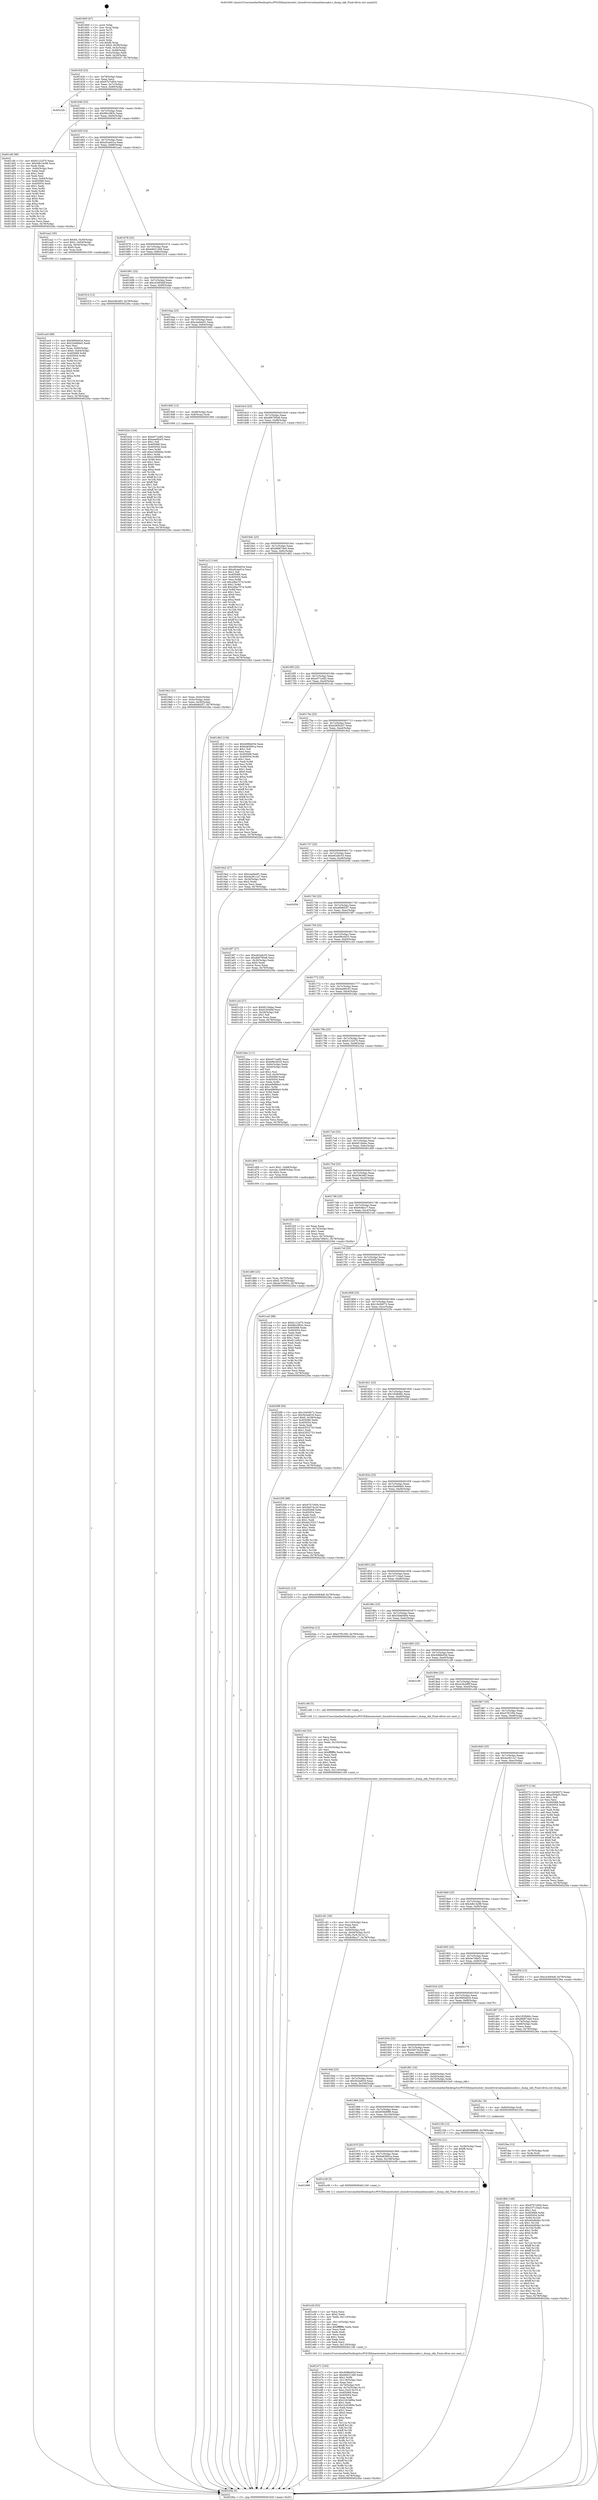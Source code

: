 digraph "0x401600" {
  label = "0x401600 (/mnt/c/Users/mathe/Desktop/tcc/POCII/binaries/extr_linuxdriversatmambassador.c_dump_skb_Final-ollvm.out::main(0))"
  labelloc = "t"
  node[shape=record]

  Entry [label="",width=0.3,height=0.3,shape=circle,fillcolor=black,style=filled]
  "0x40162f" [label="{
     0x40162f [23]\l
     | [instrs]\l
     &nbsp;&nbsp;0x40162f \<+3\>: mov -0x78(%rbp),%eax\l
     &nbsp;&nbsp;0x401632 \<+2\>: mov %eax,%ecx\l
     &nbsp;&nbsp;0x401634 \<+6\>: sub $0x97b7c604,%ecx\l
     &nbsp;&nbsp;0x40163a \<+3\>: mov %eax,-0x7c(%rbp)\l
     &nbsp;&nbsp;0x40163d \<+3\>: mov %ecx,-0x80(%rbp)\l
     &nbsp;&nbsp;0x401640 \<+6\>: je 000000000040222b \<main+0xc2b\>\l
  }"]
  "0x40222b" [label="{
     0x40222b\l
  }", style=dashed]
  "0x401646" [label="{
     0x401646 [25]\l
     | [instrs]\l
     &nbsp;&nbsp;0x401646 \<+5\>: jmp 000000000040164b \<main+0x4b\>\l
     &nbsp;&nbsp;0x40164b \<+3\>: mov -0x7c(%rbp),%eax\l
     &nbsp;&nbsp;0x40164e \<+5\>: sub $0x99cc963c,%eax\l
     &nbsp;&nbsp;0x401653 \<+6\>: mov %eax,-0x84(%rbp)\l
     &nbsp;&nbsp;0x401659 \<+6\>: je 0000000000401cfd \<main+0x6fd\>\l
  }"]
  Exit [label="",width=0.3,height=0.3,shape=circle,fillcolor=black,style=filled,peripheries=2]
  "0x401cfd" [label="{
     0x401cfd [96]\l
     | [instrs]\l
     &nbsp;&nbsp;0x401cfd \<+5\>: mov $0xfc122d70,%eax\l
     &nbsp;&nbsp;0x401d02 \<+5\>: mov $0x4db14c98,%ecx\l
     &nbsp;&nbsp;0x401d07 \<+2\>: xor %edx,%edx\l
     &nbsp;&nbsp;0x401d09 \<+3\>: mov -0x64(%rbp),%esi\l
     &nbsp;&nbsp;0x401d0c \<+2\>: mov %edx,%edi\l
     &nbsp;&nbsp;0x401d0e \<+3\>: sub $0x1,%edi\l
     &nbsp;&nbsp;0x401d11 \<+2\>: sub %edi,%esi\l
     &nbsp;&nbsp;0x401d13 \<+3\>: mov %esi,-0x64(%rbp)\l
     &nbsp;&nbsp;0x401d16 \<+7\>: mov 0x405068,%esi\l
     &nbsp;&nbsp;0x401d1d \<+7\>: mov 0x405054,%edi\l
     &nbsp;&nbsp;0x401d24 \<+3\>: sub $0x1,%edx\l
     &nbsp;&nbsp;0x401d27 \<+3\>: mov %esi,%r8d\l
     &nbsp;&nbsp;0x401d2a \<+3\>: add %edx,%r8d\l
     &nbsp;&nbsp;0x401d2d \<+4\>: imul %r8d,%esi\l
     &nbsp;&nbsp;0x401d31 \<+3\>: and $0x1,%esi\l
     &nbsp;&nbsp;0x401d34 \<+3\>: cmp $0x0,%esi\l
     &nbsp;&nbsp;0x401d37 \<+4\>: sete %r9b\l
     &nbsp;&nbsp;0x401d3b \<+3\>: cmp $0xa,%edi\l
     &nbsp;&nbsp;0x401d3e \<+4\>: setl %r10b\l
     &nbsp;&nbsp;0x401d42 \<+3\>: mov %r9b,%r11b\l
     &nbsp;&nbsp;0x401d45 \<+3\>: and %r10b,%r11b\l
     &nbsp;&nbsp;0x401d48 \<+3\>: xor %r10b,%r9b\l
     &nbsp;&nbsp;0x401d4b \<+3\>: or %r9b,%r11b\l
     &nbsp;&nbsp;0x401d4e \<+4\>: test $0x1,%r11b\l
     &nbsp;&nbsp;0x401d52 \<+3\>: cmovne %ecx,%eax\l
     &nbsp;&nbsp;0x401d55 \<+3\>: mov %eax,-0x78(%rbp)\l
     &nbsp;&nbsp;0x401d58 \<+5\>: jmp 000000000040226a \<main+0xc6a\>\l
  }"]
  "0x40165f" [label="{
     0x40165f [25]\l
     | [instrs]\l
     &nbsp;&nbsp;0x40165f \<+5\>: jmp 0000000000401664 \<main+0x64\>\l
     &nbsp;&nbsp;0x401664 \<+3\>: mov -0x7c(%rbp),%eax\l
     &nbsp;&nbsp;0x401667 \<+5\>: sub $0xa5cae01a,%eax\l
     &nbsp;&nbsp;0x40166c \<+6\>: mov %eax,-0x88(%rbp)\l
     &nbsp;&nbsp;0x401672 \<+6\>: je 0000000000401aa2 \<main+0x4a2\>\l
  }"]
  "0x401fb6" [label="{
     0x401fb6 [148]\l
     | [instrs]\l
     &nbsp;&nbsp;0x401fb6 \<+5\>: mov $0x97b7c604,%esi\l
     &nbsp;&nbsp;0x401fbb \<+5\>: mov $0x337134a5,%eax\l
     &nbsp;&nbsp;0x401fc0 \<+2\>: mov $0x1,%cl\l
     &nbsp;&nbsp;0x401fc2 \<+8\>: mov 0x405068,%r8d\l
     &nbsp;&nbsp;0x401fca \<+8\>: mov 0x405054,%r9d\l
     &nbsp;&nbsp;0x401fd2 \<+3\>: mov %r8d,%r10d\l
     &nbsp;&nbsp;0x401fd5 \<+7\>: sub $0x444d04bc,%r10d\l
     &nbsp;&nbsp;0x401fdc \<+4\>: sub $0x1,%r10d\l
     &nbsp;&nbsp;0x401fe0 \<+7\>: add $0x444d04bc,%r10d\l
     &nbsp;&nbsp;0x401fe7 \<+4\>: imul %r10d,%r8d\l
     &nbsp;&nbsp;0x401feb \<+4\>: and $0x1,%r8d\l
     &nbsp;&nbsp;0x401fef \<+4\>: cmp $0x0,%r8d\l
     &nbsp;&nbsp;0x401ff3 \<+4\>: sete %r11b\l
     &nbsp;&nbsp;0x401ff7 \<+4\>: cmp $0xa,%r9d\l
     &nbsp;&nbsp;0x401ffb \<+3\>: setl %bl\l
     &nbsp;&nbsp;0x401ffe \<+3\>: mov %r11b,%r14b\l
     &nbsp;&nbsp;0x402001 \<+4\>: xor $0xff,%r14b\l
     &nbsp;&nbsp;0x402005 \<+3\>: mov %bl,%r15b\l
     &nbsp;&nbsp;0x402008 \<+4\>: xor $0xff,%r15b\l
     &nbsp;&nbsp;0x40200c \<+3\>: xor $0x0,%cl\l
     &nbsp;&nbsp;0x40200f \<+3\>: mov %r14b,%r12b\l
     &nbsp;&nbsp;0x402012 \<+4\>: and $0x0,%r12b\l
     &nbsp;&nbsp;0x402016 \<+3\>: and %cl,%r11b\l
     &nbsp;&nbsp;0x402019 \<+3\>: mov %r15b,%r13b\l
     &nbsp;&nbsp;0x40201c \<+4\>: and $0x0,%r13b\l
     &nbsp;&nbsp;0x402020 \<+2\>: and %cl,%bl\l
     &nbsp;&nbsp;0x402022 \<+3\>: or %r11b,%r12b\l
     &nbsp;&nbsp;0x402025 \<+3\>: or %bl,%r13b\l
     &nbsp;&nbsp;0x402028 \<+3\>: xor %r13b,%r12b\l
     &nbsp;&nbsp;0x40202b \<+3\>: or %r15b,%r14b\l
     &nbsp;&nbsp;0x40202e \<+4\>: xor $0xff,%r14b\l
     &nbsp;&nbsp;0x402032 \<+3\>: or $0x0,%cl\l
     &nbsp;&nbsp;0x402035 \<+3\>: and %cl,%r14b\l
     &nbsp;&nbsp;0x402038 \<+3\>: or %r14b,%r12b\l
     &nbsp;&nbsp;0x40203b \<+4\>: test $0x1,%r12b\l
     &nbsp;&nbsp;0x40203f \<+3\>: cmovne %eax,%esi\l
     &nbsp;&nbsp;0x402042 \<+3\>: mov %esi,-0x78(%rbp)\l
     &nbsp;&nbsp;0x402045 \<+5\>: jmp 000000000040226a \<main+0xc6a\>\l
  }"]
  "0x401aa2" [label="{
     0x401aa2 [30]\l
     | [instrs]\l
     &nbsp;&nbsp;0x401aa2 \<+7\>: movl $0x64,-0x50(%rbp)\l
     &nbsp;&nbsp;0x401aa9 \<+7\>: movl $0x1,-0x54(%rbp)\l
     &nbsp;&nbsp;0x401ab0 \<+4\>: movslq -0x54(%rbp),%rax\l
     &nbsp;&nbsp;0x401ab4 \<+4\>: shl $0x0,%rax\l
     &nbsp;&nbsp;0x401ab8 \<+3\>: mov %rax,%rdi\l
     &nbsp;&nbsp;0x401abb \<+5\>: call 0000000000401050 \<malloc@plt\>\l
     | [calls]\l
     &nbsp;&nbsp;0x401050 \{1\} (unknown)\l
  }"]
  "0x401678" [label="{
     0x401678 [25]\l
     | [instrs]\l
     &nbsp;&nbsp;0x401678 \<+5\>: jmp 000000000040167d \<main+0x7d\>\l
     &nbsp;&nbsp;0x40167d \<+3\>: mov -0x7c(%rbp),%eax\l
     &nbsp;&nbsp;0x401680 \<+5\>: sub $0xb8431269,%eax\l
     &nbsp;&nbsp;0x401685 \<+6\>: mov %eax,-0x8c(%rbp)\l
     &nbsp;&nbsp;0x40168b \<+6\>: je 0000000000401f14 \<main+0x914\>\l
  }"]
  "0x401faa" [label="{
     0x401faa [12]\l
     | [instrs]\l
     &nbsp;&nbsp;0x401faa \<+4\>: mov -0x70(%rbp),%rdx\l
     &nbsp;&nbsp;0x401fae \<+3\>: mov %rdx,%rdi\l
     &nbsp;&nbsp;0x401fb1 \<+5\>: call 0000000000401030 \<free@plt\>\l
     | [calls]\l
     &nbsp;&nbsp;0x401030 \{1\} (unknown)\l
  }"]
  "0x401f14" [label="{
     0x401f14 [12]\l
     | [instrs]\l
     &nbsp;&nbsp;0x401f14 \<+7\>: movl $0x438c483,-0x78(%rbp)\l
     &nbsp;&nbsp;0x401f1b \<+5\>: jmp 000000000040226a \<main+0xc6a\>\l
  }"]
  "0x401691" [label="{
     0x401691 [25]\l
     | [instrs]\l
     &nbsp;&nbsp;0x401691 \<+5\>: jmp 0000000000401696 \<main+0x96\>\l
     &nbsp;&nbsp;0x401696 \<+3\>: mov -0x7c(%rbp),%eax\l
     &nbsp;&nbsp;0x401699 \<+5\>: sub $0xc43d04df,%eax\l
     &nbsp;&nbsp;0x40169e \<+6\>: mov %eax,-0x90(%rbp)\l
     &nbsp;&nbsp;0x4016a4 \<+6\>: je 0000000000401b2e \<main+0x52e\>\l
  }"]
  "0x401fa1" [label="{
     0x401fa1 [9]\l
     | [instrs]\l
     &nbsp;&nbsp;0x401fa1 \<+4\>: mov -0x60(%rbp),%rdi\l
     &nbsp;&nbsp;0x401fa5 \<+5\>: call 0000000000401030 \<free@plt\>\l
     | [calls]\l
     &nbsp;&nbsp;0x401030 \{1\} (unknown)\l
  }"]
  "0x401b2e" [label="{
     0x401b2e [144]\l
     | [instrs]\l
     &nbsp;&nbsp;0x401b2e \<+5\>: mov $0xe071edf2,%eax\l
     &nbsp;&nbsp;0x401b33 \<+5\>: mov $0xeee6fc43,%ecx\l
     &nbsp;&nbsp;0x401b38 \<+2\>: mov $0x1,%dl\l
     &nbsp;&nbsp;0x401b3a \<+7\>: mov 0x405068,%esi\l
     &nbsp;&nbsp;0x401b41 \<+7\>: mov 0x405054,%edi\l
     &nbsp;&nbsp;0x401b48 \<+3\>: mov %esi,%r8d\l
     &nbsp;&nbsp;0x401b4b \<+7\>: add $0xe169484e,%r8d\l
     &nbsp;&nbsp;0x401b52 \<+4\>: sub $0x1,%r8d\l
     &nbsp;&nbsp;0x401b56 \<+7\>: sub $0xe169484e,%r8d\l
     &nbsp;&nbsp;0x401b5d \<+4\>: imul %r8d,%esi\l
     &nbsp;&nbsp;0x401b61 \<+3\>: and $0x1,%esi\l
     &nbsp;&nbsp;0x401b64 \<+3\>: cmp $0x0,%esi\l
     &nbsp;&nbsp;0x401b67 \<+4\>: sete %r9b\l
     &nbsp;&nbsp;0x401b6b \<+3\>: cmp $0xa,%edi\l
     &nbsp;&nbsp;0x401b6e \<+4\>: setl %r10b\l
     &nbsp;&nbsp;0x401b72 \<+3\>: mov %r9b,%r11b\l
     &nbsp;&nbsp;0x401b75 \<+4\>: xor $0xff,%r11b\l
     &nbsp;&nbsp;0x401b79 \<+3\>: mov %r10b,%bl\l
     &nbsp;&nbsp;0x401b7c \<+3\>: xor $0xff,%bl\l
     &nbsp;&nbsp;0x401b7f \<+3\>: xor $0x1,%dl\l
     &nbsp;&nbsp;0x401b82 \<+3\>: mov %r11b,%r14b\l
     &nbsp;&nbsp;0x401b85 \<+4\>: and $0xff,%r14b\l
     &nbsp;&nbsp;0x401b89 \<+3\>: and %dl,%r9b\l
     &nbsp;&nbsp;0x401b8c \<+3\>: mov %bl,%r15b\l
     &nbsp;&nbsp;0x401b8f \<+4\>: and $0xff,%r15b\l
     &nbsp;&nbsp;0x401b93 \<+3\>: and %dl,%r10b\l
     &nbsp;&nbsp;0x401b96 \<+3\>: or %r9b,%r14b\l
     &nbsp;&nbsp;0x401b99 \<+3\>: or %r10b,%r15b\l
     &nbsp;&nbsp;0x401b9c \<+3\>: xor %r15b,%r14b\l
     &nbsp;&nbsp;0x401b9f \<+3\>: or %bl,%r11b\l
     &nbsp;&nbsp;0x401ba2 \<+4\>: xor $0xff,%r11b\l
     &nbsp;&nbsp;0x401ba6 \<+3\>: or $0x1,%dl\l
     &nbsp;&nbsp;0x401ba9 \<+3\>: and %dl,%r11b\l
     &nbsp;&nbsp;0x401bac \<+3\>: or %r11b,%r14b\l
     &nbsp;&nbsp;0x401baf \<+4\>: test $0x1,%r14b\l
     &nbsp;&nbsp;0x401bb3 \<+3\>: cmovne %ecx,%eax\l
     &nbsp;&nbsp;0x401bb6 \<+3\>: mov %eax,-0x78(%rbp)\l
     &nbsp;&nbsp;0x401bb9 \<+5\>: jmp 000000000040226a \<main+0xc6a\>\l
  }"]
  "0x4016aa" [label="{
     0x4016aa [25]\l
     | [instrs]\l
     &nbsp;&nbsp;0x4016aa \<+5\>: jmp 00000000004016af \<main+0xaf\>\l
     &nbsp;&nbsp;0x4016af \<+3\>: mov -0x7c(%rbp),%eax\l
     &nbsp;&nbsp;0x4016b2 \<+5\>: sub $0xcea0ee91,%eax\l
     &nbsp;&nbsp;0x4016b7 \<+6\>: mov %eax,-0x94(%rbp)\l
     &nbsp;&nbsp;0x4016bd \<+6\>: je 00000000004019d5 \<main+0x3d5\>\l
  }"]
  "0x401e71" [label="{
     0x401e71 [163]\l
     | [instrs]\l
     &nbsp;&nbsp;0x401e71 \<+5\>: mov $0x4088e05d,%ecx\l
     &nbsp;&nbsp;0x401e76 \<+5\>: mov $0xb8431269,%edx\l
     &nbsp;&nbsp;0x401e7b \<+3\>: mov $0x1,%r8b\l
     &nbsp;&nbsp;0x401e7e \<+6\>: mov -0x118(%rbp),%esi\l
     &nbsp;&nbsp;0x401e84 \<+3\>: imul %eax,%esi\l
     &nbsp;&nbsp;0x401e87 \<+4\>: mov -0x70(%rbp),%r9\l
     &nbsp;&nbsp;0x401e8b \<+4\>: movslq -0x74(%rbp),%r10\l
     &nbsp;&nbsp;0x401e8f \<+4\>: mov %esi,(%r9,%r10,4)\l
     &nbsp;&nbsp;0x401e93 \<+7\>: mov 0x405068,%eax\l
     &nbsp;&nbsp;0x401e9a \<+7\>: mov 0x405054,%esi\l
     &nbsp;&nbsp;0x401ea1 \<+2\>: mov %eax,%edi\l
     &nbsp;&nbsp;0x401ea3 \<+6\>: add $0x2243489a,%edi\l
     &nbsp;&nbsp;0x401ea9 \<+3\>: sub $0x1,%edi\l
     &nbsp;&nbsp;0x401eac \<+6\>: sub $0x2243489a,%edi\l
     &nbsp;&nbsp;0x401eb2 \<+3\>: imul %edi,%eax\l
     &nbsp;&nbsp;0x401eb5 \<+3\>: and $0x1,%eax\l
     &nbsp;&nbsp;0x401eb8 \<+3\>: cmp $0x0,%eax\l
     &nbsp;&nbsp;0x401ebb \<+4\>: sete %r11b\l
     &nbsp;&nbsp;0x401ebf \<+3\>: cmp $0xa,%esi\l
     &nbsp;&nbsp;0x401ec2 \<+3\>: setl %bl\l
     &nbsp;&nbsp;0x401ec5 \<+3\>: mov %r11b,%r14b\l
     &nbsp;&nbsp;0x401ec8 \<+4\>: xor $0xff,%r14b\l
     &nbsp;&nbsp;0x401ecc \<+3\>: mov %bl,%r15b\l
     &nbsp;&nbsp;0x401ecf \<+4\>: xor $0xff,%r15b\l
     &nbsp;&nbsp;0x401ed3 \<+4\>: xor $0x1,%r8b\l
     &nbsp;&nbsp;0x401ed7 \<+3\>: mov %r14b,%r12b\l
     &nbsp;&nbsp;0x401eda \<+4\>: and $0xff,%r12b\l
     &nbsp;&nbsp;0x401ede \<+3\>: and %r8b,%r11b\l
     &nbsp;&nbsp;0x401ee1 \<+3\>: mov %r15b,%r13b\l
     &nbsp;&nbsp;0x401ee4 \<+4\>: and $0xff,%r13b\l
     &nbsp;&nbsp;0x401ee8 \<+3\>: and %r8b,%bl\l
     &nbsp;&nbsp;0x401eeb \<+3\>: or %r11b,%r12b\l
     &nbsp;&nbsp;0x401eee \<+3\>: or %bl,%r13b\l
     &nbsp;&nbsp;0x401ef1 \<+3\>: xor %r13b,%r12b\l
     &nbsp;&nbsp;0x401ef4 \<+3\>: or %r15b,%r14b\l
     &nbsp;&nbsp;0x401ef7 \<+4\>: xor $0xff,%r14b\l
     &nbsp;&nbsp;0x401efb \<+4\>: or $0x1,%r8b\l
     &nbsp;&nbsp;0x401eff \<+3\>: and %r8b,%r14b\l
     &nbsp;&nbsp;0x401f02 \<+3\>: or %r14b,%r12b\l
     &nbsp;&nbsp;0x401f05 \<+4\>: test $0x1,%r12b\l
     &nbsp;&nbsp;0x401f09 \<+3\>: cmovne %edx,%ecx\l
     &nbsp;&nbsp;0x401f0c \<+3\>: mov %ecx,-0x78(%rbp)\l
     &nbsp;&nbsp;0x401f0f \<+5\>: jmp 000000000040226a \<main+0xc6a\>\l
  }"]
  "0x4019d5" [label="{
     0x4019d5 [13]\l
     | [instrs]\l
     &nbsp;&nbsp;0x4019d5 \<+4\>: mov -0x48(%rbp),%rax\l
     &nbsp;&nbsp;0x4019d9 \<+4\>: mov 0x8(%rax),%rdi\l
     &nbsp;&nbsp;0x4019dd \<+5\>: call 0000000000401060 \<atoi@plt\>\l
     | [calls]\l
     &nbsp;&nbsp;0x401060 \{1\} (unknown)\l
  }"]
  "0x4016c3" [label="{
     0x4016c3 [25]\l
     | [instrs]\l
     &nbsp;&nbsp;0x4016c3 \<+5\>: jmp 00000000004016c8 \<main+0xc8\>\l
     &nbsp;&nbsp;0x4016c8 \<+3\>: mov -0x7c(%rbp),%eax\l
     &nbsp;&nbsp;0x4016cb \<+5\>: sub $0xd66785e8,%eax\l
     &nbsp;&nbsp;0x4016d0 \<+6\>: mov %eax,-0x98(%rbp)\l
     &nbsp;&nbsp;0x4016d6 \<+6\>: je 0000000000401a12 \<main+0x412\>\l
  }"]
  "0x401e3d" [label="{
     0x401e3d [52]\l
     | [instrs]\l
     &nbsp;&nbsp;0x401e3d \<+2\>: xor %ecx,%ecx\l
     &nbsp;&nbsp;0x401e3f \<+5\>: mov $0x2,%edx\l
     &nbsp;&nbsp;0x401e44 \<+6\>: mov %edx,-0x114(%rbp)\l
     &nbsp;&nbsp;0x401e4a \<+1\>: cltd\l
     &nbsp;&nbsp;0x401e4b \<+6\>: mov -0x114(%rbp),%esi\l
     &nbsp;&nbsp;0x401e51 \<+2\>: idiv %esi\l
     &nbsp;&nbsp;0x401e53 \<+6\>: imul $0xfffffffe,%edx,%edx\l
     &nbsp;&nbsp;0x401e59 \<+2\>: mov %ecx,%edi\l
     &nbsp;&nbsp;0x401e5b \<+2\>: sub %edx,%edi\l
     &nbsp;&nbsp;0x401e5d \<+2\>: mov %ecx,%edx\l
     &nbsp;&nbsp;0x401e5f \<+3\>: sub $0x1,%edx\l
     &nbsp;&nbsp;0x401e62 \<+2\>: add %edx,%edi\l
     &nbsp;&nbsp;0x401e64 \<+2\>: sub %edi,%ecx\l
     &nbsp;&nbsp;0x401e66 \<+6\>: mov %ecx,-0x118(%rbp)\l
     &nbsp;&nbsp;0x401e6c \<+5\>: call 0000000000401160 \<next_i\>\l
     | [calls]\l
     &nbsp;&nbsp;0x401160 \{1\} (/mnt/c/Users/mathe/Desktop/tcc/POCII/binaries/extr_linuxdriversatmambassador.c_dump_skb_Final-ollvm.out::next_i)\l
  }"]
  "0x401a12" [label="{
     0x401a12 [144]\l
     | [instrs]\l
     &nbsp;&nbsp;0x401a12 \<+5\>: mov $0x5695e634,%eax\l
     &nbsp;&nbsp;0x401a17 \<+5\>: mov $0xa5cae01a,%ecx\l
     &nbsp;&nbsp;0x401a1c \<+2\>: mov $0x1,%dl\l
     &nbsp;&nbsp;0x401a1e \<+7\>: mov 0x405068,%esi\l
     &nbsp;&nbsp;0x401a25 \<+7\>: mov 0x405054,%edi\l
     &nbsp;&nbsp;0x401a2c \<+3\>: mov %esi,%r8d\l
     &nbsp;&nbsp;0x401a2f \<+7\>: sub $0x2dba757d,%r8d\l
     &nbsp;&nbsp;0x401a36 \<+4\>: sub $0x1,%r8d\l
     &nbsp;&nbsp;0x401a3a \<+7\>: add $0x2dba757d,%r8d\l
     &nbsp;&nbsp;0x401a41 \<+4\>: imul %r8d,%esi\l
     &nbsp;&nbsp;0x401a45 \<+3\>: and $0x1,%esi\l
     &nbsp;&nbsp;0x401a48 \<+3\>: cmp $0x0,%esi\l
     &nbsp;&nbsp;0x401a4b \<+4\>: sete %r9b\l
     &nbsp;&nbsp;0x401a4f \<+3\>: cmp $0xa,%edi\l
     &nbsp;&nbsp;0x401a52 \<+4\>: setl %r10b\l
     &nbsp;&nbsp;0x401a56 \<+3\>: mov %r9b,%r11b\l
     &nbsp;&nbsp;0x401a59 \<+4\>: xor $0xff,%r11b\l
     &nbsp;&nbsp;0x401a5d \<+3\>: mov %r10b,%bl\l
     &nbsp;&nbsp;0x401a60 \<+3\>: xor $0xff,%bl\l
     &nbsp;&nbsp;0x401a63 \<+3\>: xor $0x1,%dl\l
     &nbsp;&nbsp;0x401a66 \<+3\>: mov %r11b,%r14b\l
     &nbsp;&nbsp;0x401a69 \<+4\>: and $0xff,%r14b\l
     &nbsp;&nbsp;0x401a6d \<+3\>: and %dl,%r9b\l
     &nbsp;&nbsp;0x401a70 \<+3\>: mov %bl,%r15b\l
     &nbsp;&nbsp;0x401a73 \<+4\>: and $0xff,%r15b\l
     &nbsp;&nbsp;0x401a77 \<+3\>: and %dl,%r10b\l
     &nbsp;&nbsp;0x401a7a \<+3\>: or %r9b,%r14b\l
     &nbsp;&nbsp;0x401a7d \<+3\>: or %r10b,%r15b\l
     &nbsp;&nbsp;0x401a80 \<+3\>: xor %r15b,%r14b\l
     &nbsp;&nbsp;0x401a83 \<+3\>: or %bl,%r11b\l
     &nbsp;&nbsp;0x401a86 \<+4\>: xor $0xff,%r11b\l
     &nbsp;&nbsp;0x401a8a \<+3\>: or $0x1,%dl\l
     &nbsp;&nbsp;0x401a8d \<+3\>: and %dl,%r11b\l
     &nbsp;&nbsp;0x401a90 \<+3\>: or %r11b,%r14b\l
     &nbsp;&nbsp;0x401a93 \<+4\>: test $0x1,%r14b\l
     &nbsp;&nbsp;0x401a97 \<+3\>: cmovne %ecx,%eax\l
     &nbsp;&nbsp;0x401a9a \<+3\>: mov %eax,-0x78(%rbp)\l
     &nbsp;&nbsp;0x401a9d \<+5\>: jmp 000000000040226a \<main+0xc6a\>\l
  }"]
  "0x4016dc" [label="{
     0x4016dc [25]\l
     | [instrs]\l
     &nbsp;&nbsp;0x4016dc \<+5\>: jmp 00000000004016e1 \<main+0xe1\>\l
     &nbsp;&nbsp;0x4016e1 \<+3\>: mov -0x7c(%rbp),%eax\l
     &nbsp;&nbsp;0x4016e4 \<+5\>: sub $0xd8d67de0,%eax\l
     &nbsp;&nbsp;0x4016e9 \<+6\>: mov %eax,-0x9c(%rbp)\l
     &nbsp;&nbsp;0x4016ef \<+6\>: je 0000000000401db2 \<main+0x7b2\>\l
  }"]
  "0x401998" [label="{
     0x401998\l
  }", style=dashed]
  "0x401db2" [label="{
     0x401db2 [134]\l
     | [instrs]\l
     &nbsp;&nbsp;0x401db2 \<+5\>: mov $0x4088e05d,%eax\l
     &nbsp;&nbsp;0x401db7 \<+5\>: mov $0x6a83991a,%ecx\l
     &nbsp;&nbsp;0x401dbc \<+2\>: mov $0x1,%dl\l
     &nbsp;&nbsp;0x401dbe \<+2\>: xor %esi,%esi\l
     &nbsp;&nbsp;0x401dc0 \<+7\>: mov 0x405068,%edi\l
     &nbsp;&nbsp;0x401dc7 \<+8\>: mov 0x405054,%r8d\l
     &nbsp;&nbsp;0x401dcf \<+3\>: sub $0x1,%esi\l
     &nbsp;&nbsp;0x401dd2 \<+3\>: mov %edi,%r9d\l
     &nbsp;&nbsp;0x401dd5 \<+3\>: add %esi,%r9d\l
     &nbsp;&nbsp;0x401dd8 \<+4\>: imul %r9d,%edi\l
     &nbsp;&nbsp;0x401ddc \<+3\>: and $0x1,%edi\l
     &nbsp;&nbsp;0x401ddf \<+3\>: cmp $0x0,%edi\l
     &nbsp;&nbsp;0x401de2 \<+4\>: sete %r10b\l
     &nbsp;&nbsp;0x401de6 \<+4\>: cmp $0xa,%r8d\l
     &nbsp;&nbsp;0x401dea \<+4\>: setl %r11b\l
     &nbsp;&nbsp;0x401dee \<+3\>: mov %r10b,%bl\l
     &nbsp;&nbsp;0x401df1 \<+3\>: xor $0xff,%bl\l
     &nbsp;&nbsp;0x401df4 \<+3\>: mov %r11b,%r14b\l
     &nbsp;&nbsp;0x401df7 \<+4\>: xor $0xff,%r14b\l
     &nbsp;&nbsp;0x401dfb \<+3\>: xor $0x1,%dl\l
     &nbsp;&nbsp;0x401dfe \<+3\>: mov %bl,%r15b\l
     &nbsp;&nbsp;0x401e01 \<+4\>: and $0xff,%r15b\l
     &nbsp;&nbsp;0x401e05 \<+3\>: and %dl,%r10b\l
     &nbsp;&nbsp;0x401e08 \<+3\>: mov %r14b,%r12b\l
     &nbsp;&nbsp;0x401e0b \<+4\>: and $0xff,%r12b\l
     &nbsp;&nbsp;0x401e0f \<+3\>: and %dl,%r11b\l
     &nbsp;&nbsp;0x401e12 \<+3\>: or %r10b,%r15b\l
     &nbsp;&nbsp;0x401e15 \<+3\>: or %r11b,%r12b\l
     &nbsp;&nbsp;0x401e18 \<+3\>: xor %r12b,%r15b\l
     &nbsp;&nbsp;0x401e1b \<+3\>: or %r14b,%bl\l
     &nbsp;&nbsp;0x401e1e \<+3\>: xor $0xff,%bl\l
     &nbsp;&nbsp;0x401e21 \<+3\>: or $0x1,%dl\l
     &nbsp;&nbsp;0x401e24 \<+2\>: and %dl,%bl\l
     &nbsp;&nbsp;0x401e26 \<+3\>: or %bl,%r15b\l
     &nbsp;&nbsp;0x401e29 \<+4\>: test $0x1,%r15b\l
     &nbsp;&nbsp;0x401e2d \<+3\>: cmovne %ecx,%eax\l
     &nbsp;&nbsp;0x401e30 \<+3\>: mov %eax,-0x78(%rbp)\l
     &nbsp;&nbsp;0x401e33 \<+5\>: jmp 000000000040226a \<main+0xc6a\>\l
  }"]
  "0x4016f5" [label="{
     0x4016f5 [25]\l
     | [instrs]\l
     &nbsp;&nbsp;0x4016f5 \<+5\>: jmp 00000000004016fa \<main+0xfa\>\l
     &nbsp;&nbsp;0x4016fa \<+3\>: mov -0x7c(%rbp),%eax\l
     &nbsp;&nbsp;0x4016fd \<+5\>: sub $0xe071edf2,%eax\l
     &nbsp;&nbsp;0x401702 \<+6\>: mov %eax,-0xa0(%rbp)\l
     &nbsp;&nbsp;0x401708 \<+6\>: je 00000000004021ae \<main+0xbae\>\l
  }"]
  "0x401e38" [label="{
     0x401e38 [5]\l
     | [instrs]\l
     &nbsp;&nbsp;0x401e38 \<+5\>: call 0000000000401160 \<next_i\>\l
     | [calls]\l
     &nbsp;&nbsp;0x401160 \{1\} (/mnt/c/Users/mathe/Desktop/tcc/POCII/binaries/extr_linuxdriversatmambassador.c_dump_skb_Final-ollvm.out::next_i)\l
  }"]
  "0x4021ae" [label="{
     0x4021ae\l
  }", style=dashed]
  "0x40170e" [label="{
     0x40170e [25]\l
     | [instrs]\l
     &nbsp;&nbsp;0x40170e \<+5\>: jmp 0000000000401713 \<main+0x113\>\l
     &nbsp;&nbsp;0x401713 \<+3\>: mov -0x7c(%rbp),%eax\l
     &nbsp;&nbsp;0x401716 \<+5\>: sub $0xe285b2d7,%eax\l
     &nbsp;&nbsp;0x40171b \<+6\>: mov %eax,-0xa4(%rbp)\l
     &nbsp;&nbsp;0x401721 \<+6\>: je 00000000004019a2 \<main+0x3a2\>\l
  }"]
  "0x40197f" [label="{
     0x40197f [25]\l
     | [instrs]\l
     &nbsp;&nbsp;0x40197f \<+5\>: jmp 0000000000401984 \<main+0x384\>\l
     &nbsp;&nbsp;0x401984 \<+3\>: mov -0x7c(%rbp),%eax\l
     &nbsp;&nbsp;0x401987 \<+5\>: sub $0x6a83991a,%eax\l
     &nbsp;&nbsp;0x40198c \<+6\>: mov %eax,-0x108(%rbp)\l
     &nbsp;&nbsp;0x401992 \<+6\>: je 0000000000401e38 \<main+0x838\>\l
  }"]
  "0x4019a2" [label="{
     0x4019a2 [27]\l
     | [instrs]\l
     &nbsp;&nbsp;0x4019a2 \<+5\>: mov $0xcea0ee91,%eax\l
     &nbsp;&nbsp;0x4019a7 \<+5\>: mov $0x4a3611a7,%ecx\l
     &nbsp;&nbsp;0x4019ac \<+3\>: mov -0x34(%rbp),%edx\l
     &nbsp;&nbsp;0x4019af \<+3\>: cmp $0x2,%edx\l
     &nbsp;&nbsp;0x4019b2 \<+3\>: cmovne %ecx,%eax\l
     &nbsp;&nbsp;0x4019b5 \<+3\>: mov %eax,-0x78(%rbp)\l
     &nbsp;&nbsp;0x4019b8 \<+5\>: jmp 000000000040226a \<main+0xc6a\>\l
  }"]
  "0x401727" [label="{
     0x401727 [25]\l
     | [instrs]\l
     &nbsp;&nbsp;0x401727 \<+5\>: jmp 000000000040172c \<main+0x12c\>\l
     &nbsp;&nbsp;0x40172c \<+3\>: mov -0x7c(%rbp),%eax\l
     &nbsp;&nbsp;0x40172f \<+5\>: sub $0xe62a6c53,%eax\l
     &nbsp;&nbsp;0x401734 \<+6\>: mov %eax,-0xa8(%rbp)\l
     &nbsp;&nbsp;0x40173a \<+6\>: je 0000000000402056 \<main+0xa56\>\l
  }"]
  "0x40226a" [label="{
     0x40226a [5]\l
     | [instrs]\l
     &nbsp;&nbsp;0x40226a \<+5\>: jmp 000000000040162f \<main+0x2f\>\l
  }"]
  "0x401600" [label="{
     0x401600 [47]\l
     | [instrs]\l
     &nbsp;&nbsp;0x401600 \<+1\>: push %rbp\l
     &nbsp;&nbsp;0x401601 \<+3\>: mov %rsp,%rbp\l
     &nbsp;&nbsp;0x401604 \<+2\>: push %r15\l
     &nbsp;&nbsp;0x401606 \<+2\>: push %r14\l
     &nbsp;&nbsp;0x401608 \<+2\>: push %r13\l
     &nbsp;&nbsp;0x40160a \<+2\>: push %r12\l
     &nbsp;&nbsp;0x40160c \<+1\>: push %rbx\l
     &nbsp;&nbsp;0x40160d \<+7\>: sub $0xf8,%rsp\l
     &nbsp;&nbsp;0x401614 \<+7\>: movl $0x0,-0x38(%rbp)\l
     &nbsp;&nbsp;0x40161b \<+3\>: mov %edi,-0x3c(%rbp)\l
     &nbsp;&nbsp;0x40161e \<+4\>: mov %rsi,-0x48(%rbp)\l
     &nbsp;&nbsp;0x401622 \<+3\>: mov -0x3c(%rbp),%edi\l
     &nbsp;&nbsp;0x401625 \<+3\>: mov %edi,-0x34(%rbp)\l
     &nbsp;&nbsp;0x401628 \<+7\>: movl $0xe285b2d7,-0x78(%rbp)\l
  }"]
  "0x4019e2" [label="{
     0x4019e2 [21]\l
     | [instrs]\l
     &nbsp;&nbsp;0x4019e2 \<+3\>: mov %eax,-0x4c(%rbp)\l
     &nbsp;&nbsp;0x4019e5 \<+3\>: mov -0x4c(%rbp),%eax\l
     &nbsp;&nbsp;0x4019e8 \<+3\>: mov %eax,-0x30(%rbp)\l
     &nbsp;&nbsp;0x4019eb \<+7\>: movl $0xe6b8d2f7,-0x78(%rbp)\l
     &nbsp;&nbsp;0x4019f2 \<+5\>: jmp 000000000040226a \<main+0xc6a\>\l
  }"]
  "0x402164" [label="{
     0x402164 [21]\l
     | [instrs]\l
     &nbsp;&nbsp;0x402164 \<+3\>: mov -0x38(%rbp),%eax\l
     &nbsp;&nbsp;0x402167 \<+7\>: add $0xf8,%rsp\l
     &nbsp;&nbsp;0x40216e \<+1\>: pop %rbx\l
     &nbsp;&nbsp;0x40216f \<+2\>: pop %r12\l
     &nbsp;&nbsp;0x402171 \<+2\>: pop %r13\l
     &nbsp;&nbsp;0x402173 \<+2\>: pop %r14\l
     &nbsp;&nbsp;0x402175 \<+2\>: pop %r15\l
     &nbsp;&nbsp;0x402177 \<+1\>: pop %rbp\l
     &nbsp;&nbsp;0x402178 \<+1\>: ret\l
  }"]
  "0x402056" [label="{
     0x402056\l
  }", style=dashed]
  "0x401740" [label="{
     0x401740 [25]\l
     | [instrs]\l
     &nbsp;&nbsp;0x401740 \<+5\>: jmp 0000000000401745 \<main+0x145\>\l
     &nbsp;&nbsp;0x401745 \<+3\>: mov -0x7c(%rbp),%eax\l
     &nbsp;&nbsp;0x401748 \<+5\>: sub $0xe6b8d2f7,%eax\l
     &nbsp;&nbsp;0x40174d \<+6\>: mov %eax,-0xac(%rbp)\l
     &nbsp;&nbsp;0x401753 \<+6\>: je 00000000004019f7 \<main+0x3f7\>\l
  }"]
  "0x401966" [label="{
     0x401966 [25]\l
     | [instrs]\l
     &nbsp;&nbsp;0x401966 \<+5\>: jmp 000000000040196b \<main+0x36b\>\l
     &nbsp;&nbsp;0x40196b \<+3\>: mov -0x7c(%rbp),%eax\l
     &nbsp;&nbsp;0x40196e \<+5\>: sub $0x605b8f98,%eax\l
     &nbsp;&nbsp;0x401973 \<+6\>: mov %eax,-0x104(%rbp)\l
     &nbsp;&nbsp;0x401979 \<+6\>: je 0000000000402164 \<main+0xb64\>\l
  }"]
  "0x4019f7" [label="{
     0x4019f7 [27]\l
     | [instrs]\l
     &nbsp;&nbsp;0x4019f7 \<+5\>: mov $0xe62a6c53,%eax\l
     &nbsp;&nbsp;0x4019fc \<+5\>: mov $0xd66785e8,%ecx\l
     &nbsp;&nbsp;0x401a01 \<+3\>: mov -0x30(%rbp),%edx\l
     &nbsp;&nbsp;0x401a04 \<+3\>: cmp $0x0,%edx\l
     &nbsp;&nbsp;0x401a07 \<+3\>: cmove %ecx,%eax\l
     &nbsp;&nbsp;0x401a0a \<+3\>: mov %eax,-0x78(%rbp)\l
     &nbsp;&nbsp;0x401a0d \<+5\>: jmp 000000000040226a \<main+0xc6a\>\l
  }"]
  "0x401759" [label="{
     0x401759 [25]\l
     | [instrs]\l
     &nbsp;&nbsp;0x401759 \<+5\>: jmp 000000000040175e \<main+0x15e\>\l
     &nbsp;&nbsp;0x40175e \<+3\>: mov -0x7c(%rbp),%eax\l
     &nbsp;&nbsp;0x401761 \<+5\>: sub $0xe99cd433,%eax\l
     &nbsp;&nbsp;0x401766 \<+6\>: mov %eax,-0xb0(%rbp)\l
     &nbsp;&nbsp;0x40176c \<+6\>: je 0000000000401c2d \<main+0x62d\>\l
  }"]
  "0x401ac0" [label="{
     0x401ac0 [98]\l
     | [instrs]\l
     &nbsp;&nbsp;0x401ac0 \<+5\>: mov $0x5695e634,%ecx\l
     &nbsp;&nbsp;0x401ac5 \<+5\>: mov $0x32e68de5,%edx\l
     &nbsp;&nbsp;0x401aca \<+2\>: xor %esi,%esi\l
     &nbsp;&nbsp;0x401acc \<+4\>: mov %rax,-0x60(%rbp)\l
     &nbsp;&nbsp;0x401ad0 \<+7\>: movl $0x0,-0x64(%rbp)\l
     &nbsp;&nbsp;0x401ad7 \<+8\>: mov 0x405068,%r8d\l
     &nbsp;&nbsp;0x401adf \<+8\>: mov 0x405054,%r9d\l
     &nbsp;&nbsp;0x401ae7 \<+3\>: sub $0x1,%esi\l
     &nbsp;&nbsp;0x401aea \<+3\>: mov %r8d,%r10d\l
     &nbsp;&nbsp;0x401aed \<+3\>: add %esi,%r10d\l
     &nbsp;&nbsp;0x401af0 \<+4\>: imul %r10d,%r8d\l
     &nbsp;&nbsp;0x401af4 \<+4\>: and $0x1,%r8d\l
     &nbsp;&nbsp;0x401af8 \<+4\>: cmp $0x0,%r8d\l
     &nbsp;&nbsp;0x401afc \<+4\>: sete %r11b\l
     &nbsp;&nbsp;0x401b00 \<+4\>: cmp $0xa,%r9d\l
     &nbsp;&nbsp;0x401b04 \<+3\>: setl %bl\l
     &nbsp;&nbsp;0x401b07 \<+3\>: mov %r11b,%r14b\l
     &nbsp;&nbsp;0x401b0a \<+3\>: and %bl,%r14b\l
     &nbsp;&nbsp;0x401b0d \<+3\>: xor %bl,%r11b\l
     &nbsp;&nbsp;0x401b10 \<+3\>: or %r11b,%r14b\l
     &nbsp;&nbsp;0x401b13 \<+4\>: test $0x1,%r14b\l
     &nbsp;&nbsp;0x401b17 \<+3\>: cmovne %edx,%ecx\l
     &nbsp;&nbsp;0x401b1a \<+3\>: mov %ecx,-0x78(%rbp)\l
     &nbsp;&nbsp;0x401b1d \<+5\>: jmp 000000000040226a \<main+0xc6a\>\l
  }"]
  "0x402158" [label="{
     0x402158 [12]\l
     | [instrs]\l
     &nbsp;&nbsp;0x402158 \<+7\>: movl $0x605b8f98,-0x78(%rbp)\l
     &nbsp;&nbsp;0x40215f \<+5\>: jmp 000000000040226a \<main+0xc6a\>\l
  }"]
  "0x401c2d" [label="{
     0x401c2d [27]\l
     | [instrs]\l
     &nbsp;&nbsp;0x401c2d \<+5\>: mov $0xfd12bdac,%eax\l
     &nbsp;&nbsp;0x401c32 \<+5\>: mov $0x416cbf0f,%ecx\l
     &nbsp;&nbsp;0x401c37 \<+3\>: mov -0x29(%rbp),%dl\l
     &nbsp;&nbsp;0x401c3a \<+3\>: test $0x1,%dl\l
     &nbsp;&nbsp;0x401c3d \<+3\>: cmovne %ecx,%eax\l
     &nbsp;&nbsp;0x401c40 \<+3\>: mov %eax,-0x78(%rbp)\l
     &nbsp;&nbsp;0x401c43 \<+5\>: jmp 000000000040226a \<main+0xc6a\>\l
  }"]
  "0x401772" [label="{
     0x401772 [25]\l
     | [instrs]\l
     &nbsp;&nbsp;0x401772 \<+5\>: jmp 0000000000401777 \<main+0x177\>\l
     &nbsp;&nbsp;0x401777 \<+3\>: mov -0x7c(%rbp),%eax\l
     &nbsp;&nbsp;0x40177a \<+5\>: sub $0xeee6fc43,%eax\l
     &nbsp;&nbsp;0x40177f \<+6\>: mov %eax,-0xb4(%rbp)\l
     &nbsp;&nbsp;0x401785 \<+6\>: je 0000000000401bbe \<main+0x5be\>\l
  }"]
  "0x40194d" [label="{
     0x40194d [25]\l
     | [instrs]\l
     &nbsp;&nbsp;0x40194d \<+5\>: jmp 0000000000401952 \<main+0x352\>\l
     &nbsp;&nbsp;0x401952 \<+3\>: mov -0x7c(%rbp),%eax\l
     &nbsp;&nbsp;0x401955 \<+5\>: sub $0x5b3adf18,%eax\l
     &nbsp;&nbsp;0x40195a \<+6\>: mov %eax,-0x100(%rbp)\l
     &nbsp;&nbsp;0x401960 \<+6\>: je 0000000000402158 \<main+0xb58\>\l
  }"]
  "0x401bbe" [label="{
     0x401bbe [111]\l
     | [instrs]\l
     &nbsp;&nbsp;0x401bbe \<+5\>: mov $0xe071edf2,%eax\l
     &nbsp;&nbsp;0x401bc3 \<+5\>: mov $0xe99cd433,%ecx\l
     &nbsp;&nbsp;0x401bc8 \<+3\>: mov -0x64(%rbp),%edx\l
     &nbsp;&nbsp;0x401bcb \<+3\>: cmp -0x54(%rbp),%edx\l
     &nbsp;&nbsp;0x401bce \<+4\>: setl %sil\l
     &nbsp;&nbsp;0x401bd2 \<+4\>: and $0x1,%sil\l
     &nbsp;&nbsp;0x401bd6 \<+4\>: mov %sil,-0x29(%rbp)\l
     &nbsp;&nbsp;0x401bda \<+7\>: mov 0x405068,%edx\l
     &nbsp;&nbsp;0x401be1 \<+7\>: mov 0x405054,%edi\l
     &nbsp;&nbsp;0x401be8 \<+3\>: mov %edx,%r8d\l
     &nbsp;&nbsp;0x401beb \<+7\>: sub $0xed9666a3,%r8d\l
     &nbsp;&nbsp;0x401bf2 \<+4\>: sub $0x1,%r8d\l
     &nbsp;&nbsp;0x401bf6 \<+7\>: add $0xed9666a3,%r8d\l
     &nbsp;&nbsp;0x401bfd \<+4\>: imul %r8d,%edx\l
     &nbsp;&nbsp;0x401c01 \<+3\>: and $0x1,%edx\l
     &nbsp;&nbsp;0x401c04 \<+3\>: cmp $0x0,%edx\l
     &nbsp;&nbsp;0x401c07 \<+4\>: sete %sil\l
     &nbsp;&nbsp;0x401c0b \<+3\>: cmp $0xa,%edi\l
     &nbsp;&nbsp;0x401c0e \<+4\>: setl %r9b\l
     &nbsp;&nbsp;0x401c12 \<+3\>: mov %sil,%r10b\l
     &nbsp;&nbsp;0x401c15 \<+3\>: and %r9b,%r10b\l
     &nbsp;&nbsp;0x401c18 \<+3\>: xor %r9b,%sil\l
     &nbsp;&nbsp;0x401c1b \<+3\>: or %sil,%r10b\l
     &nbsp;&nbsp;0x401c1e \<+4\>: test $0x1,%r10b\l
     &nbsp;&nbsp;0x401c22 \<+3\>: cmovne %ecx,%eax\l
     &nbsp;&nbsp;0x401c25 \<+3\>: mov %eax,-0x78(%rbp)\l
     &nbsp;&nbsp;0x401c28 \<+5\>: jmp 000000000040226a \<main+0xc6a\>\l
  }"]
  "0x40178b" [label="{
     0x40178b [25]\l
     | [instrs]\l
     &nbsp;&nbsp;0x40178b \<+5\>: jmp 0000000000401790 \<main+0x190\>\l
     &nbsp;&nbsp;0x401790 \<+3\>: mov -0x7c(%rbp),%eax\l
     &nbsp;&nbsp;0x401793 \<+5\>: sub $0xfc122d70,%eax\l
     &nbsp;&nbsp;0x401798 \<+6\>: mov %eax,-0xb8(%rbp)\l
     &nbsp;&nbsp;0x40179e \<+6\>: je 00000000004021ba \<main+0xbba\>\l
  }"]
  "0x401f91" [label="{
     0x401f91 [16]\l
     | [instrs]\l
     &nbsp;&nbsp;0x401f91 \<+4\>: mov -0x60(%rbp),%rdi\l
     &nbsp;&nbsp;0x401f95 \<+3\>: mov -0x50(%rbp),%esi\l
     &nbsp;&nbsp;0x401f98 \<+4\>: mov -0x70(%rbp),%rdx\l
     &nbsp;&nbsp;0x401f9c \<+5\>: call 00000000004015e0 \<dump_skb\>\l
     | [calls]\l
     &nbsp;&nbsp;0x4015e0 \{1\} (/mnt/c/Users/mathe/Desktop/tcc/POCII/binaries/extr_linuxdriversatmambassador.c_dump_skb_Final-ollvm.out::dump_skb)\l
  }"]
  "0x4021ba" [label="{
     0x4021ba\l
  }", style=dashed]
  "0x4017a4" [label="{
     0x4017a4 [25]\l
     | [instrs]\l
     &nbsp;&nbsp;0x4017a4 \<+5\>: jmp 00000000004017a9 \<main+0x1a9\>\l
     &nbsp;&nbsp;0x4017a9 \<+3\>: mov -0x7c(%rbp),%eax\l
     &nbsp;&nbsp;0x4017ac \<+5\>: sub $0xfd12bdac,%eax\l
     &nbsp;&nbsp;0x4017b1 \<+6\>: mov %eax,-0xbc(%rbp)\l
     &nbsp;&nbsp;0x4017b7 \<+6\>: je 0000000000401d69 \<main+0x769\>\l
  }"]
  "0x401934" [label="{
     0x401934 [25]\l
     | [instrs]\l
     &nbsp;&nbsp;0x401934 \<+5\>: jmp 0000000000401939 \<main+0x339\>\l
     &nbsp;&nbsp;0x401939 \<+3\>: mov -0x7c(%rbp),%eax\l
     &nbsp;&nbsp;0x40193c \<+5\>: sub $0x5b074c2d,%eax\l
     &nbsp;&nbsp;0x401941 \<+6\>: mov %eax,-0xfc(%rbp)\l
     &nbsp;&nbsp;0x401947 \<+6\>: je 0000000000401f91 \<main+0x991\>\l
  }"]
  "0x401d69" [label="{
     0x401d69 [23]\l
     | [instrs]\l
     &nbsp;&nbsp;0x401d69 \<+7\>: movl $0x1,-0x68(%rbp)\l
     &nbsp;&nbsp;0x401d70 \<+4\>: movslq -0x68(%rbp),%rax\l
     &nbsp;&nbsp;0x401d74 \<+4\>: shl $0x2,%rax\l
     &nbsp;&nbsp;0x401d78 \<+3\>: mov %rax,%rdi\l
     &nbsp;&nbsp;0x401d7b \<+5\>: call 0000000000401050 \<malloc@plt\>\l
     | [calls]\l
     &nbsp;&nbsp;0x401050 \{1\} (unknown)\l
  }"]
  "0x4017bd" [label="{
     0x4017bd [25]\l
     | [instrs]\l
     &nbsp;&nbsp;0x4017bd \<+5\>: jmp 00000000004017c2 \<main+0x1c2\>\l
     &nbsp;&nbsp;0x4017c2 \<+3\>: mov -0x7c(%rbp),%eax\l
     &nbsp;&nbsp;0x4017c5 \<+5\>: sub $0x438c483,%eax\l
     &nbsp;&nbsp;0x4017ca \<+6\>: mov %eax,-0xc0(%rbp)\l
     &nbsp;&nbsp;0x4017d0 \<+6\>: je 0000000000401f20 \<main+0x920\>\l
  }"]
  "0x402179" [label="{
     0x402179\l
  }", style=dashed]
  "0x401f20" [label="{
     0x401f20 [25]\l
     | [instrs]\l
     &nbsp;&nbsp;0x401f20 \<+2\>: xor %eax,%eax\l
     &nbsp;&nbsp;0x401f22 \<+3\>: mov -0x74(%rbp),%ecx\l
     &nbsp;&nbsp;0x401f25 \<+3\>: sub $0x1,%eax\l
     &nbsp;&nbsp;0x401f28 \<+2\>: sub %eax,%ecx\l
     &nbsp;&nbsp;0x401f2a \<+3\>: mov %ecx,-0x74(%rbp)\l
     &nbsp;&nbsp;0x401f2d \<+7\>: movl $0x4e749e51,-0x78(%rbp)\l
     &nbsp;&nbsp;0x401f34 \<+5\>: jmp 000000000040226a \<main+0xc6a\>\l
  }"]
  "0x4017d6" [label="{
     0x4017d6 [25]\l
     | [instrs]\l
     &nbsp;&nbsp;0x4017d6 \<+5\>: jmp 00000000004017db \<main+0x1db\>\l
     &nbsp;&nbsp;0x4017db \<+3\>: mov -0x7c(%rbp),%eax\l
     &nbsp;&nbsp;0x4017de \<+5\>: sub $0x9c6bcc7,%eax\l
     &nbsp;&nbsp;0x4017e3 \<+6\>: mov %eax,-0xc4(%rbp)\l
     &nbsp;&nbsp;0x4017e9 \<+6\>: je 0000000000401ca5 \<main+0x6a5\>\l
  }"]
  "0x40191b" [label="{
     0x40191b [25]\l
     | [instrs]\l
     &nbsp;&nbsp;0x40191b \<+5\>: jmp 0000000000401920 \<main+0x320\>\l
     &nbsp;&nbsp;0x401920 \<+3\>: mov -0x7c(%rbp),%eax\l
     &nbsp;&nbsp;0x401923 \<+5\>: sub $0x5695e634,%eax\l
     &nbsp;&nbsp;0x401928 \<+6\>: mov %eax,-0xf8(%rbp)\l
     &nbsp;&nbsp;0x40192e \<+6\>: je 0000000000402179 \<main+0xb79\>\l
  }"]
  "0x401ca5" [label="{
     0x401ca5 [88]\l
     | [instrs]\l
     &nbsp;&nbsp;0x401ca5 \<+5\>: mov $0xfc122d70,%eax\l
     &nbsp;&nbsp;0x401caa \<+5\>: mov $0x99cc963c,%ecx\l
     &nbsp;&nbsp;0x401caf \<+7\>: mov 0x405068,%edx\l
     &nbsp;&nbsp;0x401cb6 \<+7\>: mov 0x405054,%esi\l
     &nbsp;&nbsp;0x401cbd \<+2\>: mov %edx,%edi\l
     &nbsp;&nbsp;0x401cbf \<+6\>: sub $0x811b9c3,%edi\l
     &nbsp;&nbsp;0x401cc5 \<+3\>: sub $0x1,%edi\l
     &nbsp;&nbsp;0x401cc8 \<+6\>: add $0x811b9c3,%edi\l
     &nbsp;&nbsp;0x401cce \<+3\>: imul %edi,%edx\l
     &nbsp;&nbsp;0x401cd1 \<+3\>: and $0x1,%edx\l
     &nbsp;&nbsp;0x401cd4 \<+3\>: cmp $0x0,%edx\l
     &nbsp;&nbsp;0x401cd7 \<+4\>: sete %r8b\l
     &nbsp;&nbsp;0x401cdb \<+3\>: cmp $0xa,%esi\l
     &nbsp;&nbsp;0x401cde \<+4\>: setl %r9b\l
     &nbsp;&nbsp;0x401ce2 \<+3\>: mov %r8b,%r10b\l
     &nbsp;&nbsp;0x401ce5 \<+3\>: and %r9b,%r10b\l
     &nbsp;&nbsp;0x401ce8 \<+3\>: xor %r9b,%r8b\l
     &nbsp;&nbsp;0x401ceb \<+3\>: or %r8b,%r10b\l
     &nbsp;&nbsp;0x401cee \<+4\>: test $0x1,%r10b\l
     &nbsp;&nbsp;0x401cf2 \<+3\>: cmovne %ecx,%eax\l
     &nbsp;&nbsp;0x401cf5 \<+3\>: mov %eax,-0x78(%rbp)\l
     &nbsp;&nbsp;0x401cf8 \<+5\>: jmp 000000000040226a \<main+0xc6a\>\l
  }"]
  "0x4017ef" [label="{
     0x4017ef [25]\l
     | [instrs]\l
     &nbsp;&nbsp;0x4017ef \<+5\>: jmp 00000000004017f4 \<main+0x1f4\>\l
     &nbsp;&nbsp;0x4017f4 \<+3\>: mov -0x7c(%rbp),%eax\l
     &nbsp;&nbsp;0x4017f7 \<+5\>: sub $0xa550af3,%eax\l
     &nbsp;&nbsp;0x4017fc \<+6\>: mov %eax,-0xc8(%rbp)\l
     &nbsp;&nbsp;0x401802 \<+6\>: je 00000000004020f9 \<main+0xaf9\>\l
  }"]
  "0x401d97" [label="{
     0x401d97 [27]\l
     | [instrs]\l
     &nbsp;&nbsp;0x401d97 \<+5\>: mov $0x192fb66c,%eax\l
     &nbsp;&nbsp;0x401d9c \<+5\>: mov $0xd8d67de0,%ecx\l
     &nbsp;&nbsp;0x401da1 \<+3\>: mov -0x74(%rbp),%edx\l
     &nbsp;&nbsp;0x401da4 \<+3\>: cmp -0x68(%rbp),%edx\l
     &nbsp;&nbsp;0x401da7 \<+3\>: cmovl %ecx,%eax\l
     &nbsp;&nbsp;0x401daa \<+3\>: mov %eax,-0x78(%rbp)\l
     &nbsp;&nbsp;0x401dad \<+5\>: jmp 000000000040226a \<main+0xc6a\>\l
  }"]
  "0x4020f9" [label="{
     0x4020f9 [95]\l
     | [instrs]\l
     &nbsp;&nbsp;0x4020f9 \<+5\>: mov $0x10e56072,%eax\l
     &nbsp;&nbsp;0x4020fe \<+5\>: mov $0x5b3adf18,%ecx\l
     &nbsp;&nbsp;0x402103 \<+7\>: movl $0x0,-0x38(%rbp)\l
     &nbsp;&nbsp;0x40210a \<+7\>: mov 0x405068,%edx\l
     &nbsp;&nbsp;0x402111 \<+7\>: mov 0x405054,%esi\l
     &nbsp;&nbsp;0x402118 \<+2\>: mov %edx,%edi\l
     &nbsp;&nbsp;0x40211a \<+6\>: sub $0x43552733,%edi\l
     &nbsp;&nbsp;0x402120 \<+3\>: sub $0x1,%edi\l
     &nbsp;&nbsp;0x402123 \<+6\>: add $0x43552733,%edi\l
     &nbsp;&nbsp;0x402129 \<+3\>: imul %edi,%edx\l
     &nbsp;&nbsp;0x40212c \<+3\>: and $0x1,%edx\l
     &nbsp;&nbsp;0x40212f \<+3\>: cmp $0x0,%edx\l
     &nbsp;&nbsp;0x402132 \<+4\>: sete %r8b\l
     &nbsp;&nbsp;0x402136 \<+3\>: cmp $0xa,%esi\l
     &nbsp;&nbsp;0x402139 \<+4\>: setl %r9b\l
     &nbsp;&nbsp;0x40213d \<+3\>: mov %r8b,%r10b\l
     &nbsp;&nbsp;0x402140 \<+3\>: and %r9b,%r10b\l
     &nbsp;&nbsp;0x402143 \<+3\>: xor %r9b,%r8b\l
     &nbsp;&nbsp;0x402146 \<+3\>: or %r8b,%r10b\l
     &nbsp;&nbsp;0x402149 \<+4\>: test $0x1,%r10b\l
     &nbsp;&nbsp;0x40214d \<+3\>: cmovne %ecx,%eax\l
     &nbsp;&nbsp;0x402150 \<+3\>: mov %eax,-0x78(%rbp)\l
     &nbsp;&nbsp;0x402153 \<+5\>: jmp 000000000040226a \<main+0xc6a\>\l
  }"]
  "0x401808" [label="{
     0x401808 [25]\l
     | [instrs]\l
     &nbsp;&nbsp;0x401808 \<+5\>: jmp 000000000040180d \<main+0x20d\>\l
     &nbsp;&nbsp;0x40180d \<+3\>: mov -0x7c(%rbp),%eax\l
     &nbsp;&nbsp;0x401810 \<+5\>: sub $0x10e56072,%eax\l
     &nbsp;&nbsp;0x401815 \<+6\>: mov %eax,-0xcc(%rbp)\l
     &nbsp;&nbsp;0x40181b \<+6\>: je 000000000040225c \<main+0xc5c\>\l
  }"]
  "0x401d80" [label="{
     0x401d80 [23]\l
     | [instrs]\l
     &nbsp;&nbsp;0x401d80 \<+4\>: mov %rax,-0x70(%rbp)\l
     &nbsp;&nbsp;0x401d84 \<+7\>: movl $0x0,-0x74(%rbp)\l
     &nbsp;&nbsp;0x401d8b \<+7\>: movl $0x4e749e51,-0x78(%rbp)\l
     &nbsp;&nbsp;0x401d92 \<+5\>: jmp 000000000040226a \<main+0xc6a\>\l
  }"]
  "0x40225c" [label="{
     0x40225c\l
  }", style=dashed]
  "0x401821" [label="{
     0x401821 [25]\l
     | [instrs]\l
     &nbsp;&nbsp;0x401821 \<+5\>: jmp 0000000000401826 \<main+0x226\>\l
     &nbsp;&nbsp;0x401826 \<+3\>: mov -0x7c(%rbp),%eax\l
     &nbsp;&nbsp;0x401829 \<+5\>: sub $0x192fb66c,%eax\l
     &nbsp;&nbsp;0x40182e \<+6\>: mov %eax,-0xd0(%rbp)\l
     &nbsp;&nbsp;0x401834 \<+6\>: je 0000000000401f39 \<main+0x939\>\l
  }"]
  "0x401902" [label="{
     0x401902 [25]\l
     | [instrs]\l
     &nbsp;&nbsp;0x401902 \<+5\>: jmp 0000000000401907 \<main+0x307\>\l
     &nbsp;&nbsp;0x401907 \<+3\>: mov -0x7c(%rbp),%eax\l
     &nbsp;&nbsp;0x40190a \<+5\>: sub $0x4e749e51,%eax\l
     &nbsp;&nbsp;0x40190f \<+6\>: mov %eax,-0xf4(%rbp)\l
     &nbsp;&nbsp;0x401915 \<+6\>: je 0000000000401d97 \<main+0x797\>\l
  }"]
  "0x401f39" [label="{
     0x401f39 [88]\l
     | [instrs]\l
     &nbsp;&nbsp;0x401f39 \<+5\>: mov $0x97b7c604,%eax\l
     &nbsp;&nbsp;0x401f3e \<+5\>: mov $0x5b074c2d,%ecx\l
     &nbsp;&nbsp;0x401f43 \<+7\>: mov 0x405068,%edx\l
     &nbsp;&nbsp;0x401f4a \<+7\>: mov 0x405054,%esi\l
     &nbsp;&nbsp;0x401f51 \<+2\>: mov %edx,%edi\l
     &nbsp;&nbsp;0x401f53 \<+6\>: sub $0xd4102517,%edi\l
     &nbsp;&nbsp;0x401f59 \<+3\>: sub $0x1,%edi\l
     &nbsp;&nbsp;0x401f5c \<+6\>: add $0xd4102517,%edi\l
     &nbsp;&nbsp;0x401f62 \<+3\>: imul %edi,%edx\l
     &nbsp;&nbsp;0x401f65 \<+3\>: and $0x1,%edx\l
     &nbsp;&nbsp;0x401f68 \<+3\>: cmp $0x0,%edx\l
     &nbsp;&nbsp;0x401f6b \<+4\>: sete %r8b\l
     &nbsp;&nbsp;0x401f6f \<+3\>: cmp $0xa,%esi\l
     &nbsp;&nbsp;0x401f72 \<+4\>: setl %r9b\l
     &nbsp;&nbsp;0x401f76 \<+3\>: mov %r8b,%r10b\l
     &nbsp;&nbsp;0x401f79 \<+3\>: and %r9b,%r10b\l
     &nbsp;&nbsp;0x401f7c \<+3\>: xor %r9b,%r8b\l
     &nbsp;&nbsp;0x401f7f \<+3\>: or %r8b,%r10b\l
     &nbsp;&nbsp;0x401f82 \<+4\>: test $0x1,%r10b\l
     &nbsp;&nbsp;0x401f86 \<+3\>: cmovne %ecx,%eax\l
     &nbsp;&nbsp;0x401f89 \<+3\>: mov %eax,-0x78(%rbp)\l
     &nbsp;&nbsp;0x401f8c \<+5\>: jmp 000000000040226a \<main+0xc6a\>\l
  }"]
  "0x40183a" [label="{
     0x40183a [25]\l
     | [instrs]\l
     &nbsp;&nbsp;0x40183a \<+5\>: jmp 000000000040183f \<main+0x23f\>\l
     &nbsp;&nbsp;0x40183f \<+3\>: mov -0x7c(%rbp),%eax\l
     &nbsp;&nbsp;0x401842 \<+5\>: sub $0x32e68de5,%eax\l
     &nbsp;&nbsp;0x401847 \<+6\>: mov %eax,-0xd4(%rbp)\l
     &nbsp;&nbsp;0x40184d \<+6\>: je 0000000000401b22 \<main+0x522\>\l
  }"]
  "0x401d5d" [label="{
     0x401d5d [12]\l
     | [instrs]\l
     &nbsp;&nbsp;0x401d5d \<+7\>: movl $0xc43d04df,-0x78(%rbp)\l
     &nbsp;&nbsp;0x401d64 \<+5\>: jmp 000000000040226a \<main+0xc6a\>\l
  }"]
  "0x401b22" [label="{
     0x401b22 [12]\l
     | [instrs]\l
     &nbsp;&nbsp;0x401b22 \<+7\>: movl $0xc43d04df,-0x78(%rbp)\l
     &nbsp;&nbsp;0x401b29 \<+5\>: jmp 000000000040226a \<main+0xc6a\>\l
  }"]
  "0x401853" [label="{
     0x401853 [25]\l
     | [instrs]\l
     &nbsp;&nbsp;0x401853 \<+5\>: jmp 0000000000401858 \<main+0x258\>\l
     &nbsp;&nbsp;0x401858 \<+3\>: mov -0x7c(%rbp),%eax\l
     &nbsp;&nbsp;0x40185b \<+5\>: sub $0x337134a5,%eax\l
     &nbsp;&nbsp;0x401860 \<+6\>: mov %eax,-0xd8(%rbp)\l
     &nbsp;&nbsp;0x401866 \<+6\>: je 000000000040204a \<main+0xa4a\>\l
  }"]
  "0x4018e9" [label="{
     0x4018e9 [25]\l
     | [instrs]\l
     &nbsp;&nbsp;0x4018e9 \<+5\>: jmp 00000000004018ee \<main+0x2ee\>\l
     &nbsp;&nbsp;0x4018ee \<+3\>: mov -0x7c(%rbp),%eax\l
     &nbsp;&nbsp;0x4018f1 \<+5\>: sub $0x4db14c98,%eax\l
     &nbsp;&nbsp;0x4018f6 \<+6\>: mov %eax,-0xf0(%rbp)\l
     &nbsp;&nbsp;0x4018fc \<+6\>: je 0000000000401d5d \<main+0x75d\>\l
  }"]
  "0x40204a" [label="{
     0x40204a [12]\l
     | [instrs]\l
     &nbsp;&nbsp;0x40204a \<+7\>: movl $0x47f51f5b,-0x78(%rbp)\l
     &nbsp;&nbsp;0x402051 \<+5\>: jmp 000000000040226a \<main+0xc6a\>\l
  }"]
  "0x40186c" [label="{
     0x40186c [25]\l
     | [instrs]\l
     &nbsp;&nbsp;0x40186c \<+5\>: jmp 0000000000401871 \<main+0x271\>\l
     &nbsp;&nbsp;0x401871 \<+3\>: mov -0x7c(%rbp),%eax\l
     &nbsp;&nbsp;0x401874 \<+5\>: sub $0x3dde0d0e,%eax\l
     &nbsp;&nbsp;0x401879 \<+6\>: mov %eax,-0xdc(%rbp)\l
     &nbsp;&nbsp;0x40187f \<+6\>: je 0000000000402062 \<main+0xa62\>\l
  }"]
  "0x4019bd" [label="{
     0x4019bd\l
  }", style=dashed]
  "0x402062" [label="{
     0x402062\l
  }", style=dashed]
  "0x401885" [label="{
     0x401885 [25]\l
     | [instrs]\l
     &nbsp;&nbsp;0x401885 \<+5\>: jmp 000000000040188a \<main+0x28a\>\l
     &nbsp;&nbsp;0x40188a \<+3\>: mov -0x7c(%rbp),%eax\l
     &nbsp;&nbsp;0x40188d \<+5\>: sub $0x4088e05d,%eax\l
     &nbsp;&nbsp;0x401892 \<+6\>: mov %eax,-0xe0(%rbp)\l
     &nbsp;&nbsp;0x401898 \<+6\>: je 00000000004021d9 \<main+0xbd9\>\l
  }"]
  "0x4018d0" [label="{
     0x4018d0 [25]\l
     | [instrs]\l
     &nbsp;&nbsp;0x4018d0 \<+5\>: jmp 00000000004018d5 \<main+0x2d5\>\l
     &nbsp;&nbsp;0x4018d5 \<+3\>: mov -0x7c(%rbp),%eax\l
     &nbsp;&nbsp;0x4018d8 \<+5\>: sub $0x4a3611a7,%eax\l
     &nbsp;&nbsp;0x4018dd \<+6\>: mov %eax,-0xec(%rbp)\l
     &nbsp;&nbsp;0x4018e3 \<+6\>: je 00000000004019bd \<main+0x3bd\>\l
  }"]
  "0x4021d9" [label="{
     0x4021d9\l
  }", style=dashed]
  "0x40189e" [label="{
     0x40189e [25]\l
     | [instrs]\l
     &nbsp;&nbsp;0x40189e \<+5\>: jmp 00000000004018a3 \<main+0x2a3\>\l
     &nbsp;&nbsp;0x4018a3 \<+3\>: mov -0x7c(%rbp),%eax\l
     &nbsp;&nbsp;0x4018a6 \<+5\>: sub $0x416cbf0f,%eax\l
     &nbsp;&nbsp;0x4018ab \<+6\>: mov %eax,-0xe4(%rbp)\l
     &nbsp;&nbsp;0x4018b1 \<+6\>: je 0000000000401c48 \<main+0x648\>\l
  }"]
  "0x402073" [label="{
     0x402073 [134]\l
     | [instrs]\l
     &nbsp;&nbsp;0x402073 \<+5\>: mov $0x10e56072,%eax\l
     &nbsp;&nbsp;0x402078 \<+5\>: mov $0xa550af3,%ecx\l
     &nbsp;&nbsp;0x40207d \<+2\>: mov $0x1,%dl\l
     &nbsp;&nbsp;0x40207f \<+2\>: xor %esi,%esi\l
     &nbsp;&nbsp;0x402081 \<+7\>: mov 0x405068,%edi\l
     &nbsp;&nbsp;0x402088 \<+8\>: mov 0x405054,%r8d\l
     &nbsp;&nbsp;0x402090 \<+3\>: sub $0x1,%esi\l
     &nbsp;&nbsp;0x402093 \<+3\>: mov %edi,%r9d\l
     &nbsp;&nbsp;0x402096 \<+3\>: add %esi,%r9d\l
     &nbsp;&nbsp;0x402099 \<+4\>: imul %r9d,%edi\l
     &nbsp;&nbsp;0x40209d \<+3\>: and $0x1,%edi\l
     &nbsp;&nbsp;0x4020a0 \<+3\>: cmp $0x0,%edi\l
     &nbsp;&nbsp;0x4020a3 \<+4\>: sete %r10b\l
     &nbsp;&nbsp;0x4020a7 \<+4\>: cmp $0xa,%r8d\l
     &nbsp;&nbsp;0x4020ab \<+4\>: setl %r11b\l
     &nbsp;&nbsp;0x4020af \<+3\>: mov %r10b,%bl\l
     &nbsp;&nbsp;0x4020b2 \<+3\>: xor $0xff,%bl\l
     &nbsp;&nbsp;0x4020b5 \<+3\>: mov %r11b,%r14b\l
     &nbsp;&nbsp;0x4020b8 \<+4\>: xor $0xff,%r14b\l
     &nbsp;&nbsp;0x4020bc \<+3\>: xor $0x0,%dl\l
     &nbsp;&nbsp;0x4020bf \<+3\>: mov %bl,%r15b\l
     &nbsp;&nbsp;0x4020c2 \<+4\>: and $0x0,%r15b\l
     &nbsp;&nbsp;0x4020c6 \<+3\>: and %dl,%r10b\l
     &nbsp;&nbsp;0x4020c9 \<+3\>: mov %r14b,%r12b\l
     &nbsp;&nbsp;0x4020cc \<+4\>: and $0x0,%r12b\l
     &nbsp;&nbsp;0x4020d0 \<+3\>: and %dl,%r11b\l
     &nbsp;&nbsp;0x4020d3 \<+3\>: or %r10b,%r15b\l
     &nbsp;&nbsp;0x4020d6 \<+3\>: or %r11b,%r12b\l
     &nbsp;&nbsp;0x4020d9 \<+3\>: xor %r12b,%r15b\l
     &nbsp;&nbsp;0x4020dc \<+3\>: or %r14b,%bl\l
     &nbsp;&nbsp;0x4020df \<+3\>: xor $0xff,%bl\l
     &nbsp;&nbsp;0x4020e2 \<+3\>: or $0x0,%dl\l
     &nbsp;&nbsp;0x4020e5 \<+2\>: and %dl,%bl\l
     &nbsp;&nbsp;0x4020e7 \<+3\>: or %bl,%r15b\l
     &nbsp;&nbsp;0x4020ea \<+4\>: test $0x1,%r15b\l
     &nbsp;&nbsp;0x4020ee \<+3\>: cmovne %ecx,%eax\l
     &nbsp;&nbsp;0x4020f1 \<+3\>: mov %eax,-0x78(%rbp)\l
     &nbsp;&nbsp;0x4020f4 \<+5\>: jmp 000000000040226a \<main+0xc6a\>\l
  }"]
  "0x401c48" [label="{
     0x401c48 [5]\l
     | [instrs]\l
     &nbsp;&nbsp;0x401c48 \<+5\>: call 0000000000401160 \<next_i\>\l
     | [calls]\l
     &nbsp;&nbsp;0x401160 \{1\} (/mnt/c/Users/mathe/Desktop/tcc/POCII/binaries/extr_linuxdriversatmambassador.c_dump_skb_Final-ollvm.out::next_i)\l
  }"]
  "0x4018b7" [label="{
     0x4018b7 [25]\l
     | [instrs]\l
     &nbsp;&nbsp;0x4018b7 \<+5\>: jmp 00000000004018bc \<main+0x2bc\>\l
     &nbsp;&nbsp;0x4018bc \<+3\>: mov -0x7c(%rbp),%eax\l
     &nbsp;&nbsp;0x4018bf \<+5\>: sub $0x47f51f5b,%eax\l
     &nbsp;&nbsp;0x4018c4 \<+6\>: mov %eax,-0xe8(%rbp)\l
     &nbsp;&nbsp;0x4018ca \<+6\>: je 0000000000402073 \<main+0xa73\>\l
  }"]
  "0x401c4d" [label="{
     0x401c4d [52]\l
     | [instrs]\l
     &nbsp;&nbsp;0x401c4d \<+2\>: xor %ecx,%ecx\l
     &nbsp;&nbsp;0x401c4f \<+5\>: mov $0x2,%edx\l
     &nbsp;&nbsp;0x401c54 \<+6\>: mov %edx,-0x10c(%rbp)\l
     &nbsp;&nbsp;0x401c5a \<+1\>: cltd\l
     &nbsp;&nbsp;0x401c5b \<+6\>: mov -0x10c(%rbp),%esi\l
     &nbsp;&nbsp;0x401c61 \<+2\>: idiv %esi\l
     &nbsp;&nbsp;0x401c63 \<+6\>: imul $0xfffffffe,%edx,%edx\l
     &nbsp;&nbsp;0x401c69 \<+2\>: mov %ecx,%edi\l
     &nbsp;&nbsp;0x401c6b \<+2\>: sub %edx,%edi\l
     &nbsp;&nbsp;0x401c6d \<+2\>: mov %ecx,%edx\l
     &nbsp;&nbsp;0x401c6f \<+3\>: sub $0x1,%edx\l
     &nbsp;&nbsp;0x401c72 \<+2\>: add %edx,%edi\l
     &nbsp;&nbsp;0x401c74 \<+2\>: sub %edi,%ecx\l
     &nbsp;&nbsp;0x401c76 \<+6\>: mov %ecx,-0x110(%rbp)\l
     &nbsp;&nbsp;0x401c7c \<+5\>: call 0000000000401160 \<next_i\>\l
     | [calls]\l
     &nbsp;&nbsp;0x401160 \{1\} (/mnt/c/Users/mathe/Desktop/tcc/POCII/binaries/extr_linuxdriversatmambassador.c_dump_skb_Final-ollvm.out::next_i)\l
  }"]
  "0x401c81" [label="{
     0x401c81 [36]\l
     | [instrs]\l
     &nbsp;&nbsp;0x401c81 \<+6\>: mov -0x110(%rbp),%ecx\l
     &nbsp;&nbsp;0x401c87 \<+3\>: imul %eax,%ecx\l
     &nbsp;&nbsp;0x401c8a \<+3\>: mov %cl,%r8b\l
     &nbsp;&nbsp;0x401c8d \<+4\>: mov -0x60(%rbp),%r9\l
     &nbsp;&nbsp;0x401c91 \<+4\>: movslq -0x64(%rbp),%r10\l
     &nbsp;&nbsp;0x401c95 \<+4\>: mov %r8b,(%r9,%r10,1)\l
     &nbsp;&nbsp;0x401c99 \<+7\>: movl $0x9c6bcc7,-0x78(%rbp)\l
     &nbsp;&nbsp;0x401ca0 \<+5\>: jmp 000000000040226a \<main+0xc6a\>\l
  }"]
  Entry -> "0x401600" [label=" 1"]
  "0x40162f" -> "0x40222b" [label=" 0"]
  "0x40162f" -> "0x401646" [label=" 30"]
  "0x402164" -> Exit [label=" 1"]
  "0x401646" -> "0x401cfd" [label=" 1"]
  "0x401646" -> "0x40165f" [label=" 29"]
  "0x402158" -> "0x40226a" [label=" 1"]
  "0x40165f" -> "0x401aa2" [label=" 1"]
  "0x40165f" -> "0x401678" [label=" 28"]
  "0x4020f9" -> "0x40226a" [label=" 1"]
  "0x401678" -> "0x401f14" [label=" 1"]
  "0x401678" -> "0x401691" [label=" 27"]
  "0x402073" -> "0x40226a" [label=" 1"]
  "0x401691" -> "0x401b2e" [label=" 2"]
  "0x401691" -> "0x4016aa" [label=" 25"]
  "0x40204a" -> "0x40226a" [label=" 1"]
  "0x4016aa" -> "0x4019d5" [label=" 1"]
  "0x4016aa" -> "0x4016c3" [label=" 24"]
  "0x401fb6" -> "0x40226a" [label=" 1"]
  "0x4016c3" -> "0x401a12" [label=" 1"]
  "0x4016c3" -> "0x4016dc" [label=" 23"]
  "0x401faa" -> "0x401fb6" [label=" 1"]
  "0x4016dc" -> "0x401db2" [label=" 1"]
  "0x4016dc" -> "0x4016f5" [label=" 22"]
  "0x401fa1" -> "0x401faa" [label=" 1"]
  "0x4016f5" -> "0x4021ae" [label=" 0"]
  "0x4016f5" -> "0x40170e" [label=" 22"]
  "0x401f91" -> "0x401fa1" [label=" 1"]
  "0x40170e" -> "0x4019a2" [label=" 1"]
  "0x40170e" -> "0x401727" [label=" 21"]
  "0x4019a2" -> "0x40226a" [label=" 1"]
  "0x401600" -> "0x40162f" [label=" 1"]
  "0x40226a" -> "0x40162f" [label=" 29"]
  "0x4019d5" -> "0x4019e2" [label=" 1"]
  "0x4019e2" -> "0x40226a" [label=" 1"]
  "0x401f20" -> "0x40226a" [label=" 1"]
  "0x401727" -> "0x402056" [label=" 0"]
  "0x401727" -> "0x401740" [label=" 21"]
  "0x401f14" -> "0x40226a" [label=" 1"]
  "0x401740" -> "0x4019f7" [label=" 1"]
  "0x401740" -> "0x401759" [label=" 20"]
  "0x4019f7" -> "0x40226a" [label=" 1"]
  "0x401a12" -> "0x40226a" [label=" 1"]
  "0x401aa2" -> "0x401ac0" [label=" 1"]
  "0x401ac0" -> "0x40226a" [label=" 1"]
  "0x401e3d" -> "0x401e71" [label=" 1"]
  "0x401759" -> "0x401c2d" [label=" 2"]
  "0x401759" -> "0x401772" [label=" 18"]
  "0x401e38" -> "0x401e3d" [label=" 1"]
  "0x401772" -> "0x401bbe" [label=" 2"]
  "0x401772" -> "0x40178b" [label=" 16"]
  "0x40197f" -> "0x401e38" [label=" 1"]
  "0x40178b" -> "0x4021ba" [label=" 0"]
  "0x40178b" -> "0x4017a4" [label=" 16"]
  "0x401f39" -> "0x40226a" [label=" 1"]
  "0x4017a4" -> "0x401d69" [label=" 1"]
  "0x4017a4" -> "0x4017bd" [label=" 15"]
  "0x401966" -> "0x402164" [label=" 1"]
  "0x4017bd" -> "0x401f20" [label=" 1"]
  "0x4017bd" -> "0x4017d6" [label=" 14"]
  "0x401e71" -> "0x40226a" [label=" 1"]
  "0x4017d6" -> "0x401ca5" [label=" 1"]
  "0x4017d6" -> "0x4017ef" [label=" 13"]
  "0x40194d" -> "0x402158" [label=" 1"]
  "0x4017ef" -> "0x4020f9" [label=" 1"]
  "0x4017ef" -> "0x401808" [label=" 12"]
  "0x40197f" -> "0x401998" [label=" 0"]
  "0x401808" -> "0x40225c" [label=" 0"]
  "0x401808" -> "0x401821" [label=" 12"]
  "0x401934" -> "0x401f91" [label=" 1"]
  "0x401821" -> "0x401f39" [label=" 1"]
  "0x401821" -> "0x40183a" [label=" 11"]
  "0x401966" -> "0x40197f" [label=" 1"]
  "0x40183a" -> "0x401b22" [label=" 1"]
  "0x40183a" -> "0x401853" [label=" 10"]
  "0x401b22" -> "0x40226a" [label=" 1"]
  "0x401b2e" -> "0x40226a" [label=" 2"]
  "0x401bbe" -> "0x40226a" [label=" 2"]
  "0x401c2d" -> "0x40226a" [label=" 2"]
  "0x40191b" -> "0x401934" [label=" 4"]
  "0x401853" -> "0x40204a" [label=" 1"]
  "0x401853" -> "0x40186c" [label=" 9"]
  "0x40194d" -> "0x401966" [label=" 2"]
  "0x40186c" -> "0x402062" [label=" 0"]
  "0x40186c" -> "0x401885" [label=" 9"]
  "0x401db2" -> "0x40226a" [label=" 1"]
  "0x401885" -> "0x4021d9" [label=" 0"]
  "0x401885" -> "0x40189e" [label=" 9"]
  "0x401902" -> "0x40191b" [label=" 4"]
  "0x40189e" -> "0x401c48" [label=" 1"]
  "0x40189e" -> "0x4018b7" [label=" 8"]
  "0x401c48" -> "0x401c4d" [label=" 1"]
  "0x401c4d" -> "0x401c81" [label=" 1"]
  "0x401c81" -> "0x40226a" [label=" 1"]
  "0x401ca5" -> "0x40226a" [label=" 1"]
  "0x401cfd" -> "0x40226a" [label=" 1"]
  "0x401902" -> "0x401d97" [label=" 2"]
  "0x4018b7" -> "0x402073" [label=" 1"]
  "0x4018b7" -> "0x4018d0" [label=" 7"]
  "0x401d97" -> "0x40226a" [label=" 2"]
  "0x4018d0" -> "0x4019bd" [label=" 0"]
  "0x4018d0" -> "0x4018e9" [label=" 7"]
  "0x40191b" -> "0x402179" [label=" 0"]
  "0x4018e9" -> "0x401d5d" [label=" 1"]
  "0x4018e9" -> "0x401902" [label=" 6"]
  "0x401d5d" -> "0x40226a" [label=" 1"]
  "0x401d69" -> "0x401d80" [label=" 1"]
  "0x401d80" -> "0x40226a" [label=" 1"]
  "0x401934" -> "0x40194d" [label=" 3"]
}
